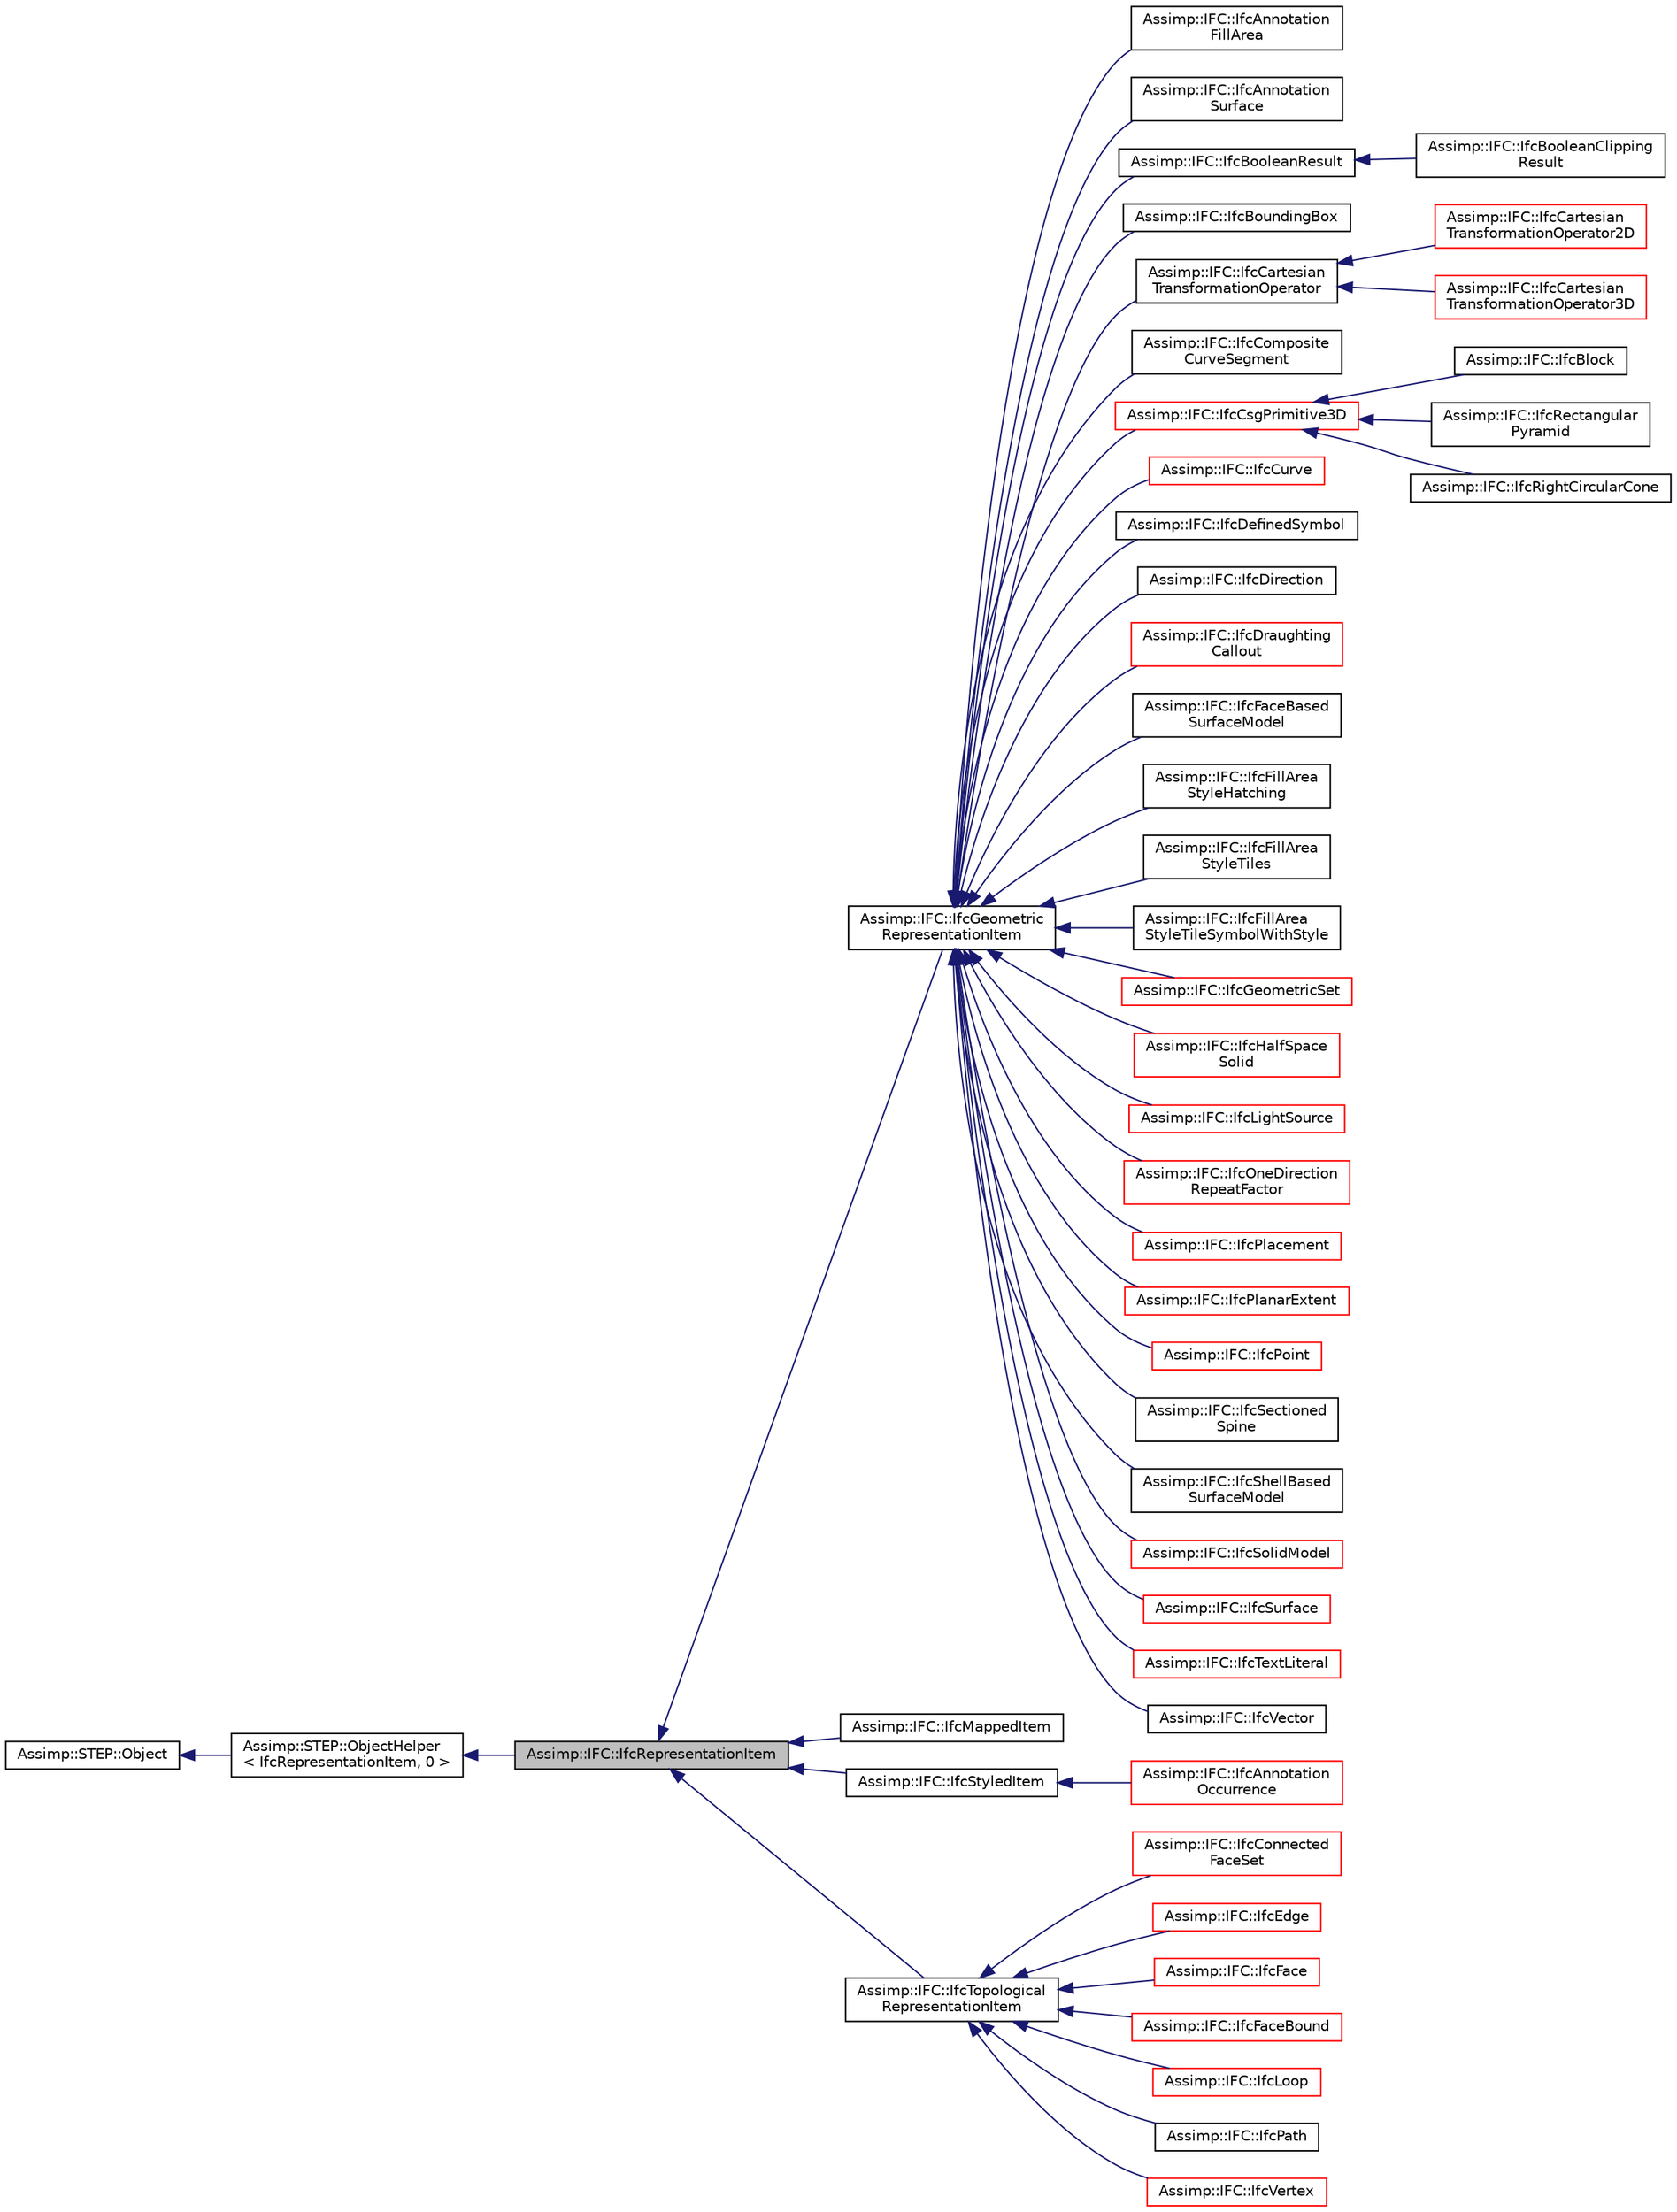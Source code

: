 digraph "Assimp::IFC::IfcRepresentationItem"
{
  edge [fontname="Helvetica",fontsize="10",labelfontname="Helvetica",labelfontsize="10"];
  node [fontname="Helvetica",fontsize="10",shape=record];
  rankdir="LR";
  Node1 [label="Assimp::IFC::IfcRepresentationItem",height=0.2,width=0.4,color="black", fillcolor="grey75", style="filled", fontcolor="black"];
  Node2 -> Node1 [dir="back",color="midnightblue",fontsize="10",style="solid"];
  Node2 [label="Assimp::STEP::ObjectHelper\l\< IfcRepresentationItem, 0 \>",height=0.2,width=0.4,color="black", fillcolor="white", style="filled",URL="$struct_assimp_1_1_s_t_e_p_1_1_object_helper.html"];
  Node3 -> Node2 [dir="back",color="midnightblue",fontsize="10",style="solid"];
  Node3 [label="Assimp::STEP::Object",height=0.2,width=0.4,color="black", fillcolor="white", style="filled",URL="$class_assimp_1_1_s_t_e_p_1_1_object.html"];
  Node1 -> Node4 [dir="back",color="midnightblue",fontsize="10",style="solid"];
  Node4 [label="Assimp::IFC::IfcGeometric\lRepresentationItem",height=0.2,width=0.4,color="black", fillcolor="white", style="filled",URL="$struct_assimp_1_1_i_f_c_1_1_ifc_geometric_representation_item.html"];
  Node4 -> Node5 [dir="back",color="midnightblue",fontsize="10",style="solid"];
  Node5 [label="Assimp::IFC::IfcAnnotation\lFillArea",height=0.2,width=0.4,color="black", fillcolor="white", style="filled",URL="$struct_assimp_1_1_i_f_c_1_1_ifc_annotation_fill_area.html"];
  Node4 -> Node6 [dir="back",color="midnightblue",fontsize="10",style="solid"];
  Node6 [label="Assimp::IFC::IfcAnnotation\lSurface",height=0.2,width=0.4,color="black", fillcolor="white", style="filled",URL="$struct_assimp_1_1_i_f_c_1_1_ifc_annotation_surface.html"];
  Node4 -> Node7 [dir="back",color="midnightblue",fontsize="10",style="solid"];
  Node7 [label="Assimp::IFC::IfcBooleanResult",height=0.2,width=0.4,color="black", fillcolor="white", style="filled",URL="$struct_assimp_1_1_i_f_c_1_1_ifc_boolean_result.html"];
  Node7 -> Node8 [dir="back",color="midnightblue",fontsize="10",style="solid"];
  Node8 [label="Assimp::IFC::IfcBooleanClipping\lResult",height=0.2,width=0.4,color="black", fillcolor="white", style="filled",URL="$struct_assimp_1_1_i_f_c_1_1_ifc_boolean_clipping_result.html"];
  Node4 -> Node9 [dir="back",color="midnightblue",fontsize="10",style="solid"];
  Node9 [label="Assimp::IFC::IfcBoundingBox",height=0.2,width=0.4,color="black", fillcolor="white", style="filled",URL="$struct_assimp_1_1_i_f_c_1_1_ifc_bounding_box.html"];
  Node4 -> Node10 [dir="back",color="midnightblue",fontsize="10",style="solid"];
  Node10 [label="Assimp::IFC::IfcCartesian\lTransformationOperator",height=0.2,width=0.4,color="black", fillcolor="white", style="filled",URL="$struct_assimp_1_1_i_f_c_1_1_ifc_cartesian_transformation_operator.html"];
  Node10 -> Node11 [dir="back",color="midnightblue",fontsize="10",style="solid"];
  Node11 [label="Assimp::IFC::IfcCartesian\lTransformationOperator2D",height=0.2,width=0.4,color="red", fillcolor="white", style="filled",URL="$struct_assimp_1_1_i_f_c_1_1_ifc_cartesian_transformation_operator2_d.html"];
  Node10 -> Node12 [dir="back",color="midnightblue",fontsize="10",style="solid"];
  Node12 [label="Assimp::IFC::IfcCartesian\lTransformationOperator3D",height=0.2,width=0.4,color="red", fillcolor="white", style="filled",URL="$struct_assimp_1_1_i_f_c_1_1_ifc_cartesian_transformation_operator3_d.html"];
  Node4 -> Node13 [dir="back",color="midnightblue",fontsize="10",style="solid"];
  Node13 [label="Assimp::IFC::IfcComposite\lCurveSegment",height=0.2,width=0.4,color="black", fillcolor="white", style="filled",URL="$struct_assimp_1_1_i_f_c_1_1_ifc_composite_curve_segment.html"];
  Node4 -> Node14 [dir="back",color="midnightblue",fontsize="10",style="solid"];
  Node14 [label="Assimp::IFC::IfcCsgPrimitive3D",height=0.2,width=0.4,color="red", fillcolor="white", style="filled",URL="$struct_assimp_1_1_i_f_c_1_1_ifc_csg_primitive3_d.html"];
  Node14 -> Node15 [dir="back",color="midnightblue",fontsize="10",style="solid"];
  Node15 [label="Assimp::IFC::IfcBlock",height=0.2,width=0.4,color="black", fillcolor="white", style="filled",URL="$struct_assimp_1_1_i_f_c_1_1_ifc_block.html"];
  Node14 -> Node16 [dir="back",color="midnightblue",fontsize="10",style="solid"];
  Node16 [label="Assimp::IFC::IfcRectangular\lPyramid",height=0.2,width=0.4,color="black", fillcolor="white", style="filled",URL="$struct_assimp_1_1_i_f_c_1_1_ifc_rectangular_pyramid.html"];
  Node14 -> Node17 [dir="back",color="midnightblue",fontsize="10",style="solid"];
  Node17 [label="Assimp::IFC::IfcRightCircularCone",height=0.2,width=0.4,color="black", fillcolor="white", style="filled",URL="$struct_assimp_1_1_i_f_c_1_1_ifc_right_circular_cone.html"];
  Node4 -> Node18 [dir="back",color="midnightblue",fontsize="10",style="solid"];
  Node18 [label="Assimp::IFC::IfcCurve",height=0.2,width=0.4,color="red", fillcolor="white", style="filled",URL="$struct_assimp_1_1_i_f_c_1_1_ifc_curve.html"];
  Node4 -> Node19 [dir="back",color="midnightblue",fontsize="10",style="solid"];
  Node19 [label="Assimp::IFC::IfcDefinedSymbol",height=0.2,width=0.4,color="black", fillcolor="white", style="filled",URL="$struct_assimp_1_1_i_f_c_1_1_ifc_defined_symbol.html"];
  Node4 -> Node20 [dir="back",color="midnightblue",fontsize="10",style="solid"];
  Node20 [label="Assimp::IFC::IfcDirection",height=0.2,width=0.4,color="black", fillcolor="white", style="filled",URL="$struct_assimp_1_1_i_f_c_1_1_ifc_direction.html"];
  Node4 -> Node21 [dir="back",color="midnightblue",fontsize="10",style="solid"];
  Node21 [label="Assimp::IFC::IfcDraughting\lCallout",height=0.2,width=0.4,color="red", fillcolor="white", style="filled",URL="$struct_assimp_1_1_i_f_c_1_1_ifc_draughting_callout.html"];
  Node4 -> Node22 [dir="back",color="midnightblue",fontsize="10",style="solid"];
  Node22 [label="Assimp::IFC::IfcFaceBased\lSurfaceModel",height=0.2,width=0.4,color="black", fillcolor="white", style="filled",URL="$struct_assimp_1_1_i_f_c_1_1_ifc_face_based_surface_model.html"];
  Node4 -> Node23 [dir="back",color="midnightblue",fontsize="10",style="solid"];
  Node23 [label="Assimp::IFC::IfcFillArea\lStyleHatching",height=0.2,width=0.4,color="black", fillcolor="white", style="filled",URL="$struct_assimp_1_1_i_f_c_1_1_ifc_fill_area_style_hatching.html"];
  Node4 -> Node24 [dir="back",color="midnightblue",fontsize="10",style="solid"];
  Node24 [label="Assimp::IFC::IfcFillArea\lStyleTiles",height=0.2,width=0.4,color="black", fillcolor="white", style="filled",URL="$struct_assimp_1_1_i_f_c_1_1_ifc_fill_area_style_tiles.html"];
  Node4 -> Node25 [dir="back",color="midnightblue",fontsize="10",style="solid"];
  Node25 [label="Assimp::IFC::IfcFillArea\lStyleTileSymbolWithStyle",height=0.2,width=0.4,color="black", fillcolor="white", style="filled",URL="$struct_assimp_1_1_i_f_c_1_1_ifc_fill_area_style_tile_symbol_with_style.html"];
  Node4 -> Node26 [dir="back",color="midnightblue",fontsize="10",style="solid"];
  Node26 [label="Assimp::IFC::IfcGeometricSet",height=0.2,width=0.4,color="red", fillcolor="white", style="filled",URL="$struct_assimp_1_1_i_f_c_1_1_ifc_geometric_set.html"];
  Node4 -> Node27 [dir="back",color="midnightblue",fontsize="10",style="solid"];
  Node27 [label="Assimp::IFC::IfcHalfSpace\lSolid",height=0.2,width=0.4,color="red", fillcolor="white", style="filled",URL="$struct_assimp_1_1_i_f_c_1_1_ifc_half_space_solid.html"];
  Node4 -> Node28 [dir="back",color="midnightblue",fontsize="10",style="solid"];
  Node28 [label="Assimp::IFC::IfcLightSource",height=0.2,width=0.4,color="red", fillcolor="white", style="filled",URL="$struct_assimp_1_1_i_f_c_1_1_ifc_light_source.html"];
  Node4 -> Node29 [dir="back",color="midnightblue",fontsize="10",style="solid"];
  Node29 [label="Assimp::IFC::IfcOneDirection\lRepeatFactor",height=0.2,width=0.4,color="red", fillcolor="white", style="filled",URL="$struct_assimp_1_1_i_f_c_1_1_ifc_one_direction_repeat_factor.html"];
  Node4 -> Node30 [dir="back",color="midnightblue",fontsize="10",style="solid"];
  Node30 [label="Assimp::IFC::IfcPlacement",height=0.2,width=0.4,color="red", fillcolor="white", style="filled",URL="$struct_assimp_1_1_i_f_c_1_1_ifc_placement.html"];
  Node4 -> Node31 [dir="back",color="midnightblue",fontsize="10",style="solid"];
  Node31 [label="Assimp::IFC::IfcPlanarExtent",height=0.2,width=0.4,color="red", fillcolor="white", style="filled",URL="$struct_assimp_1_1_i_f_c_1_1_ifc_planar_extent.html"];
  Node4 -> Node32 [dir="back",color="midnightblue",fontsize="10",style="solid"];
  Node32 [label="Assimp::IFC::IfcPoint",height=0.2,width=0.4,color="red", fillcolor="white", style="filled",URL="$struct_assimp_1_1_i_f_c_1_1_ifc_point.html"];
  Node4 -> Node33 [dir="back",color="midnightblue",fontsize="10",style="solid"];
  Node33 [label="Assimp::IFC::IfcSectioned\lSpine",height=0.2,width=0.4,color="black", fillcolor="white", style="filled",URL="$struct_assimp_1_1_i_f_c_1_1_ifc_sectioned_spine.html"];
  Node4 -> Node34 [dir="back",color="midnightblue",fontsize="10",style="solid"];
  Node34 [label="Assimp::IFC::IfcShellBased\lSurfaceModel",height=0.2,width=0.4,color="black", fillcolor="white", style="filled",URL="$struct_assimp_1_1_i_f_c_1_1_ifc_shell_based_surface_model.html"];
  Node4 -> Node35 [dir="back",color="midnightblue",fontsize="10",style="solid"];
  Node35 [label="Assimp::IFC::IfcSolidModel",height=0.2,width=0.4,color="red", fillcolor="white", style="filled",URL="$struct_assimp_1_1_i_f_c_1_1_ifc_solid_model.html"];
  Node4 -> Node36 [dir="back",color="midnightblue",fontsize="10",style="solid"];
  Node36 [label="Assimp::IFC::IfcSurface",height=0.2,width=0.4,color="red", fillcolor="white", style="filled",URL="$struct_assimp_1_1_i_f_c_1_1_ifc_surface.html"];
  Node4 -> Node37 [dir="back",color="midnightblue",fontsize="10",style="solid"];
  Node37 [label="Assimp::IFC::IfcTextLiteral",height=0.2,width=0.4,color="red", fillcolor="white", style="filled",URL="$struct_assimp_1_1_i_f_c_1_1_ifc_text_literal.html"];
  Node4 -> Node38 [dir="back",color="midnightblue",fontsize="10",style="solid"];
  Node38 [label="Assimp::IFC::IfcVector",height=0.2,width=0.4,color="black", fillcolor="white", style="filled",URL="$struct_assimp_1_1_i_f_c_1_1_ifc_vector.html"];
  Node1 -> Node39 [dir="back",color="midnightblue",fontsize="10",style="solid"];
  Node39 [label="Assimp::IFC::IfcMappedItem",height=0.2,width=0.4,color="black", fillcolor="white", style="filled",URL="$struct_assimp_1_1_i_f_c_1_1_ifc_mapped_item.html"];
  Node1 -> Node40 [dir="back",color="midnightblue",fontsize="10",style="solid"];
  Node40 [label="Assimp::IFC::IfcStyledItem",height=0.2,width=0.4,color="black", fillcolor="white", style="filled",URL="$struct_assimp_1_1_i_f_c_1_1_ifc_styled_item.html"];
  Node40 -> Node41 [dir="back",color="midnightblue",fontsize="10",style="solid"];
  Node41 [label="Assimp::IFC::IfcAnnotation\lOccurrence",height=0.2,width=0.4,color="red", fillcolor="white", style="filled",URL="$struct_assimp_1_1_i_f_c_1_1_ifc_annotation_occurrence.html"];
  Node1 -> Node42 [dir="back",color="midnightblue",fontsize="10",style="solid"];
  Node42 [label="Assimp::IFC::IfcTopological\lRepresentationItem",height=0.2,width=0.4,color="black", fillcolor="white", style="filled",URL="$struct_assimp_1_1_i_f_c_1_1_ifc_topological_representation_item.html"];
  Node42 -> Node43 [dir="back",color="midnightblue",fontsize="10",style="solid"];
  Node43 [label="Assimp::IFC::IfcConnected\lFaceSet",height=0.2,width=0.4,color="red", fillcolor="white", style="filled",URL="$struct_assimp_1_1_i_f_c_1_1_ifc_connected_face_set.html"];
  Node42 -> Node44 [dir="back",color="midnightblue",fontsize="10",style="solid"];
  Node44 [label="Assimp::IFC::IfcEdge",height=0.2,width=0.4,color="red", fillcolor="white", style="filled",URL="$struct_assimp_1_1_i_f_c_1_1_ifc_edge.html"];
  Node42 -> Node45 [dir="back",color="midnightblue",fontsize="10",style="solid"];
  Node45 [label="Assimp::IFC::IfcFace",height=0.2,width=0.4,color="red", fillcolor="white", style="filled",URL="$struct_assimp_1_1_i_f_c_1_1_ifc_face.html"];
  Node42 -> Node46 [dir="back",color="midnightblue",fontsize="10",style="solid"];
  Node46 [label="Assimp::IFC::IfcFaceBound",height=0.2,width=0.4,color="red", fillcolor="white", style="filled",URL="$struct_assimp_1_1_i_f_c_1_1_ifc_face_bound.html"];
  Node42 -> Node47 [dir="back",color="midnightblue",fontsize="10",style="solid"];
  Node47 [label="Assimp::IFC::IfcLoop",height=0.2,width=0.4,color="red", fillcolor="white", style="filled",URL="$struct_assimp_1_1_i_f_c_1_1_ifc_loop.html"];
  Node42 -> Node48 [dir="back",color="midnightblue",fontsize="10",style="solid"];
  Node48 [label="Assimp::IFC::IfcPath",height=0.2,width=0.4,color="black", fillcolor="white", style="filled",URL="$struct_assimp_1_1_i_f_c_1_1_ifc_path.html"];
  Node42 -> Node49 [dir="back",color="midnightblue",fontsize="10",style="solid"];
  Node49 [label="Assimp::IFC::IfcVertex",height=0.2,width=0.4,color="red", fillcolor="white", style="filled",URL="$struct_assimp_1_1_i_f_c_1_1_ifc_vertex.html"];
}
